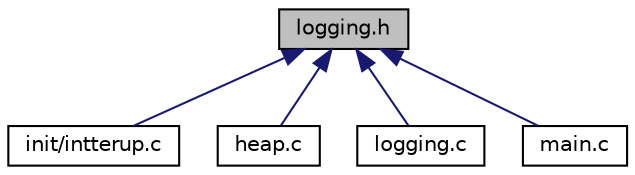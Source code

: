 digraph "logging.h"
{
 // LATEX_PDF_SIZE
  edge [fontname="Helvetica",fontsize="10",labelfontname="Helvetica",labelfontsize="10"];
  node [fontname="Helvetica",fontsize="10",shape=record];
  Node1 [label="logging.h",height=0.2,width=0.4,color="black", fillcolor="grey75", style="filled", fontcolor="black",tooltip="日志"];
  Node1 -> Node2 [dir="back",color="midnightblue",fontsize="10",style="solid",fontname="Helvetica"];
  Node2 [label="init/intterup.c",height=0.2,width=0.4,color="black", fillcolor="white", style="filled",URL="$intterup_8c.html",tooltip="中断"];
  Node1 -> Node3 [dir="back",color="midnightblue",fontsize="10",style="solid",fontname="Helvetica"];
  Node3 [label="heap.c",height=0.2,width=0.4,color="black", fillcolor="white", style="filled",URL="$heap_8c.html",tooltip="堆"];
  Node1 -> Node4 [dir="back",color="midnightblue",fontsize="10",style="solid",fontname="Helvetica"];
  Node4 [label="logging.c",height=0.2,width=0.4,color="black", fillcolor="white", style="filled",URL="$logging_8c.html",tooltip=" "];
  Node1 -> Node5 [dir="back",color="midnightblue",fontsize="10",style="solid",fontname="Helvetica"];
  Node5 [label="main.c",height=0.2,width=0.4,color="black", fillcolor="white", style="filled",URL="$main_8c.html",tooltip="GRUB 2 Loader 入口"];
}
